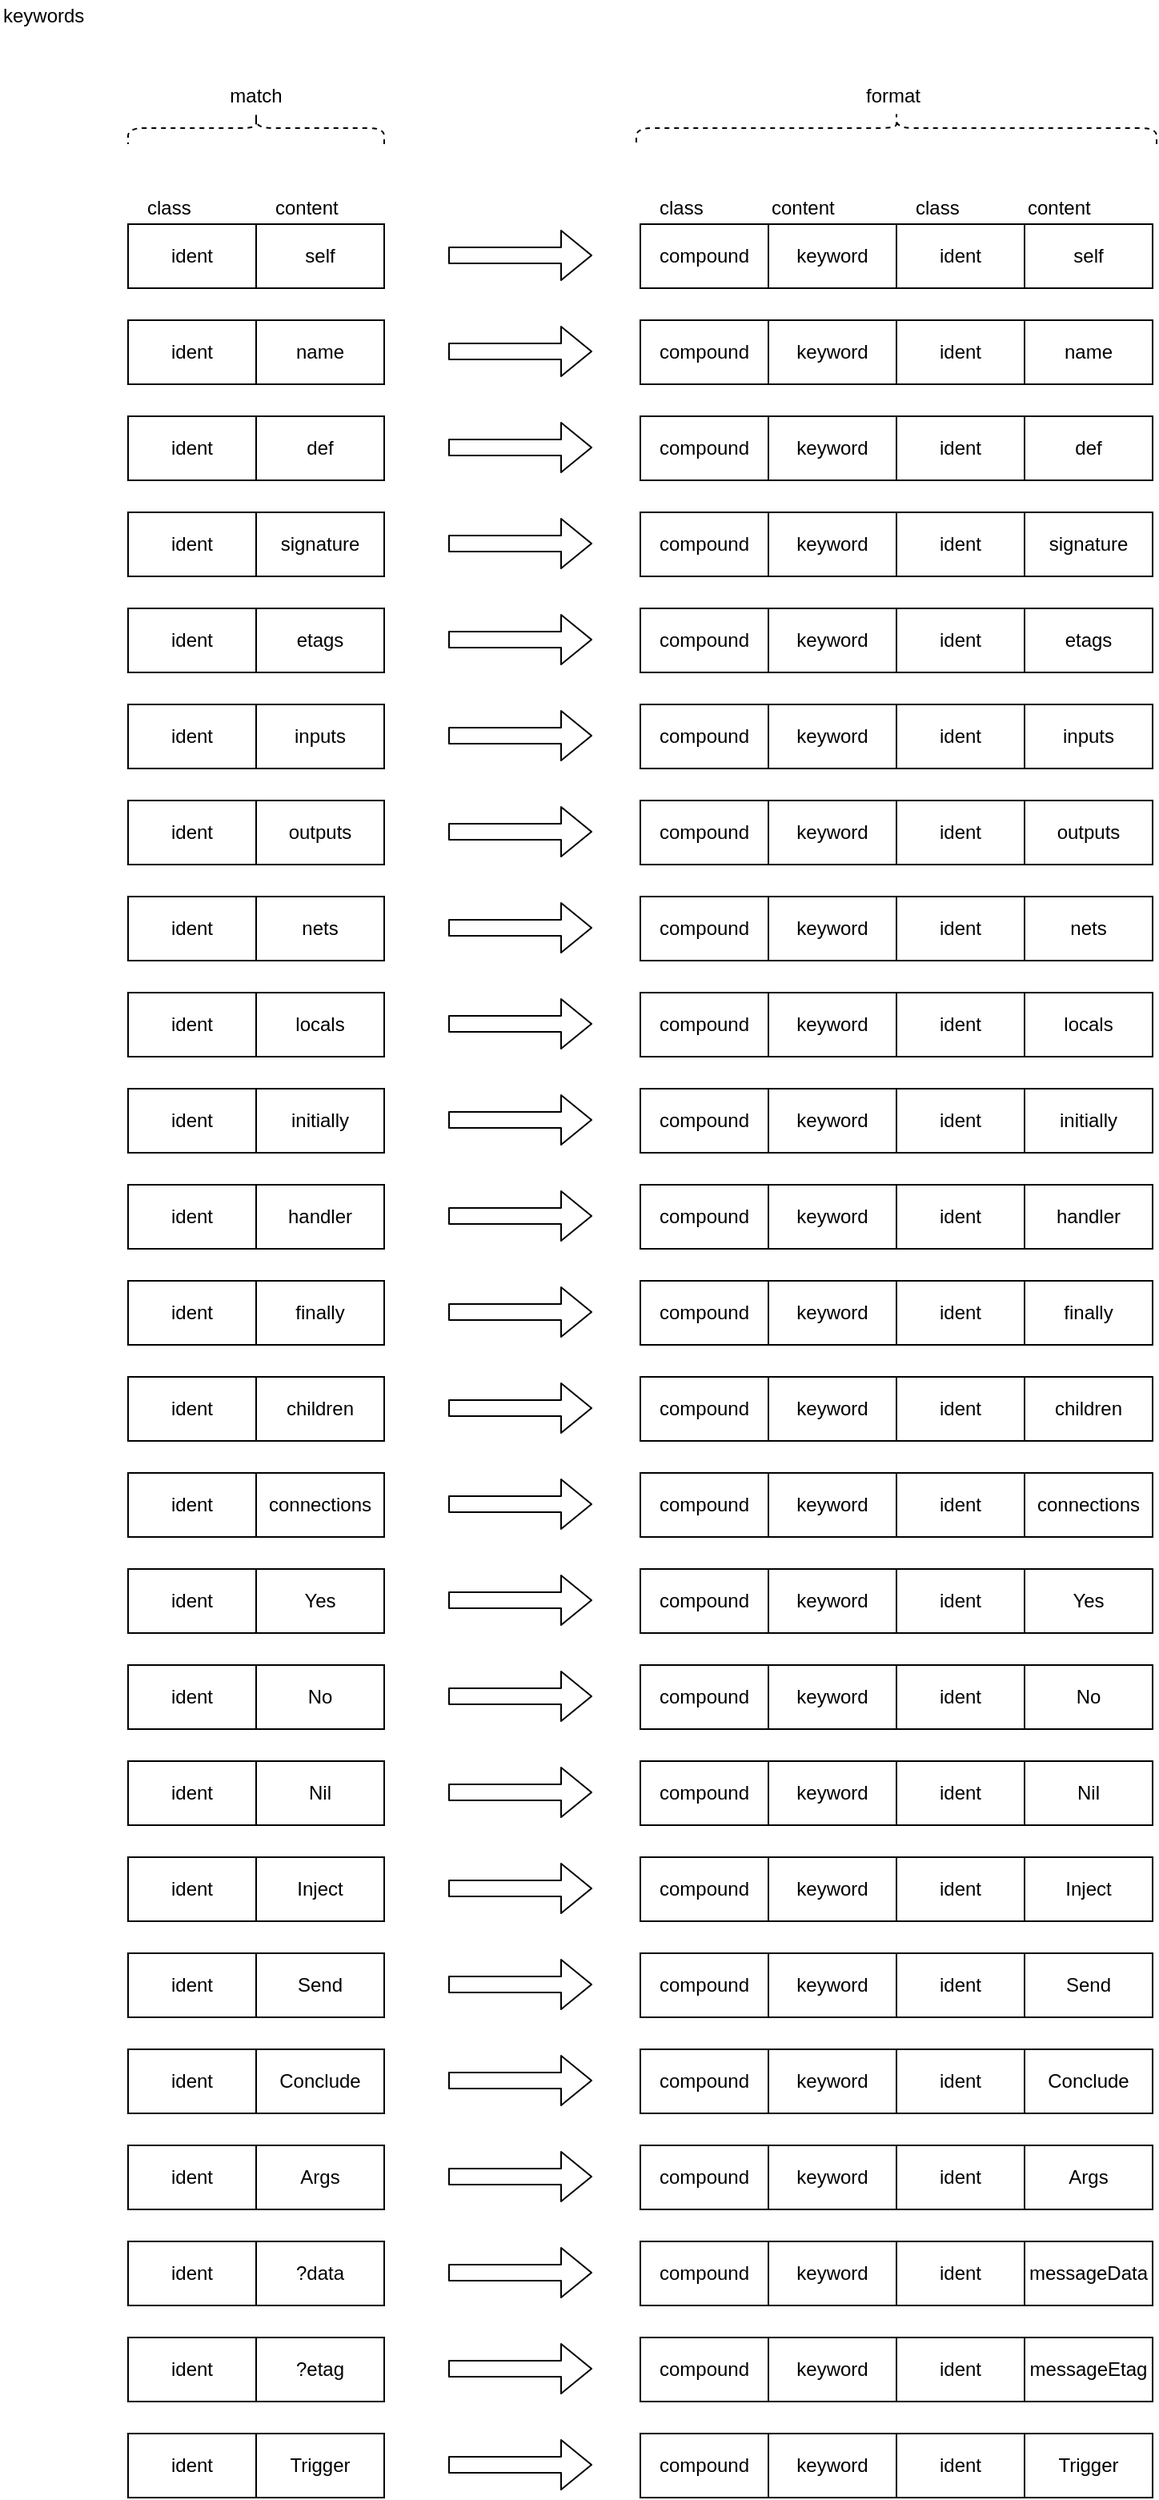 <mxfile version="14.6.13" type="device" pages="5"><diagram id="K0j3JDD9GLIQ0GwDBg-U" name="keywords"><mxGraphModel dx="1106" dy="806" grid="1" gridSize="10" guides="1" tooltips="1" connect="1" arrows="1" fold="1" page="1" pageScale="1" pageWidth="1100" pageHeight="850" math="0" shadow="0"><root><mxCell id="0"/><mxCell id="1" parent="0"/><mxCell id="MY2tgMVRLfWs6Y0SqVJe-17" value="" style="shape=flexArrow;endArrow=classic;html=1;" edge="1" parent="1"><mxGeometry width="50" height="50" relative="1" as="geometry"><mxPoint x="320" y="179.5" as="sourcePoint"/><mxPoint x="410" y="179.5" as="targetPoint"/></mxGeometry></mxCell><mxCell id="MY2tgMVRLfWs6Y0SqVJe-26" value="keywords" style="text;html=1;strokeColor=none;fillColor=none;align=left;verticalAlign=middle;whiteSpace=wrap;rounded=0;dashed=1;" vertex="1" parent="1"><mxGeometry x="40" y="20" width="120" height="20" as="geometry"/></mxCell><mxCell id="MY2tgMVRLfWs6Y0SqVJe-32" value="" style="shape=curlyBracket;whiteSpace=wrap;html=1;rounded=1;shadow=0;dashed=1;align=left;rotation=90;" vertex="1" parent="1"><mxGeometry x="190" y="20" width="20" height="160" as="geometry"/></mxCell><mxCell id="MY2tgMVRLfWs6Y0SqVJe-33" value="" style="shape=curlyBracket;whiteSpace=wrap;html=1;rounded=1;shadow=0;dashed=1;align=left;rotation=90;" vertex="1" parent="1"><mxGeometry x="590" y="-62.5" width="20" height="325" as="geometry"/></mxCell><mxCell id="MY2tgMVRLfWs6Y0SqVJe-34" value="match" style="text;html=1;strokeColor=none;fillColor=none;align=center;verticalAlign=middle;whiteSpace=wrap;rounded=0;dashed=1;" vertex="1" parent="1"><mxGeometry x="140" y="70" width="120" height="20" as="geometry"/></mxCell><mxCell id="MY2tgMVRLfWs6Y0SqVJe-35" value="format" style="text;html=1;strokeColor=none;fillColor=none;align=center;verticalAlign=middle;whiteSpace=wrap;rounded=0;dashed=1;" vertex="1" parent="1"><mxGeometry x="537.5" y="70" width="120" height="20" as="geometry"/></mxCell><mxCell id="4ecyD8SXk9KMtwovV3y3-1" value="ident" style="rounded=0;whiteSpace=wrap;html=1;" vertex="1" parent="1"><mxGeometry x="120" y="160" width="80" height="40" as="geometry"/></mxCell><mxCell id="4ecyD8SXk9KMtwovV3y3-3" value="self" style="rounded=0;whiteSpace=wrap;html=1;" vertex="1" parent="1"><mxGeometry x="200" y="160" width="80" height="40" as="geometry"/></mxCell><mxCell id="4ecyD8SXk9KMtwovV3y3-4" value="class" style="text;html=1;strokeColor=none;fillColor=none;align=left;verticalAlign=middle;whiteSpace=wrap;rounded=0;" vertex="1" parent="1"><mxGeometry x="130" y="140" width="40" height="20" as="geometry"/></mxCell><mxCell id="4ecyD8SXk9KMtwovV3y3-6" value="content" style="text;html=1;strokeColor=none;fillColor=none;align=left;verticalAlign=middle;whiteSpace=wrap;rounded=0;" vertex="1" parent="1"><mxGeometry x="210" y="140" width="40" height="20" as="geometry"/></mxCell><mxCell id="rPengykieLlpKFam1TTU-1" value="ident" style="rounded=0;whiteSpace=wrap;html=1;" vertex="1" parent="1"><mxGeometry x="600" y="160" width="80" height="40" as="geometry"/></mxCell><mxCell id="rPengykieLlpKFam1TTU-2" value="self" style="rounded=0;whiteSpace=wrap;html=1;" vertex="1" parent="1"><mxGeometry x="680" y="160" width="80" height="40" as="geometry"/></mxCell><mxCell id="rPengykieLlpKFam1TTU-4" value="class" style="text;html=1;strokeColor=none;fillColor=none;align=left;verticalAlign=middle;whiteSpace=wrap;rounded=0;" vertex="1" parent="1"><mxGeometry x="610" y="140" width="40" height="20" as="geometry"/></mxCell><mxCell id="rPengykieLlpKFam1TTU-6" value="content" style="text;html=1;strokeColor=none;fillColor=none;align=left;verticalAlign=middle;whiteSpace=wrap;rounded=0;" vertex="1" parent="1"><mxGeometry x="680" y="140" width="40" height="20" as="geometry"/></mxCell><mxCell id="JF0PKgrDZLFUTQY5eH22-1" value="" style="shape=flexArrow;endArrow=classic;html=1;" edge="1" parent="1"><mxGeometry width="50" height="50" relative="1" as="geometry"><mxPoint x="320" y="239.5" as="sourcePoint"/><mxPoint x="410" y="239.5" as="targetPoint"/></mxGeometry></mxCell><mxCell id="JF0PKgrDZLFUTQY5eH22-2" value="ident" style="rounded=0;whiteSpace=wrap;html=1;" vertex="1" parent="1"><mxGeometry x="120" y="220" width="80" height="40" as="geometry"/></mxCell><mxCell id="JF0PKgrDZLFUTQY5eH22-4" value="name" style="rounded=0;whiteSpace=wrap;html=1;" vertex="1" parent="1"><mxGeometry x="200" y="220" width="80" height="40" as="geometry"/></mxCell><mxCell id="JF0PKgrDZLFUTQY5eH22-6" value="name" style="rounded=0;whiteSpace=wrap;html=1;" vertex="1" parent="1"><mxGeometry x="680" y="220" width="80" height="40" as="geometry"/></mxCell><mxCell id="JF0PKgrDZLFUTQY5eH22-28" value="" style="shape=flexArrow;endArrow=classic;html=1;" edge="1" parent="1"><mxGeometry width="50" height="50" relative="1" as="geometry"><mxPoint x="320" y="299.5" as="sourcePoint"/><mxPoint x="410" y="299.5" as="targetPoint"/></mxGeometry></mxCell><mxCell id="JF0PKgrDZLFUTQY5eH22-29" value="ident" style="rounded=0;whiteSpace=wrap;html=1;" vertex="1" parent="1"><mxGeometry x="120" y="280" width="80" height="40" as="geometry"/></mxCell><mxCell id="JF0PKgrDZLFUTQY5eH22-31" value="def" style="rounded=0;whiteSpace=wrap;html=1;" vertex="1" parent="1"><mxGeometry x="200" y="280" width="80" height="40" as="geometry"/></mxCell><mxCell id="JF0PKgrDZLFUTQY5eH22-33" value="def" style="rounded=0;whiteSpace=wrap;html=1;" vertex="1" parent="1"><mxGeometry x="680" y="280" width="80" height="40" as="geometry"/></mxCell><mxCell id="JF0PKgrDZLFUTQY5eH22-35" value="" style="shape=flexArrow;endArrow=classic;html=1;" edge="1" parent="1"><mxGeometry width="50" height="50" relative="1" as="geometry"><mxPoint x="320" y="359.5" as="sourcePoint"/><mxPoint x="410" y="359.5" as="targetPoint"/></mxGeometry></mxCell><mxCell id="JF0PKgrDZLFUTQY5eH22-36" value="ident" style="rounded=0;whiteSpace=wrap;html=1;" vertex="1" parent="1"><mxGeometry x="120" y="340" width="80" height="40" as="geometry"/></mxCell><mxCell id="JF0PKgrDZLFUTQY5eH22-38" value="signature" style="rounded=0;whiteSpace=wrap;html=1;" vertex="1" parent="1"><mxGeometry x="200" y="340" width="80" height="40" as="geometry"/></mxCell><mxCell id="JF0PKgrDZLFUTQY5eH22-40" value="signature" style="rounded=0;whiteSpace=wrap;html=1;" vertex="1" parent="1"><mxGeometry x="680" y="340" width="80" height="40" as="geometry"/></mxCell><mxCell id="JF0PKgrDZLFUTQY5eH22-42" value="" style="shape=flexArrow;endArrow=classic;html=1;" edge="1" parent="1"><mxGeometry width="50" height="50" relative="1" as="geometry"><mxPoint x="320" y="419.5" as="sourcePoint"/><mxPoint x="410" y="419.5" as="targetPoint"/></mxGeometry></mxCell><mxCell id="JF0PKgrDZLFUTQY5eH22-43" value="ident" style="rounded=0;whiteSpace=wrap;html=1;" vertex="1" parent="1"><mxGeometry x="120" y="400" width="80" height="40" as="geometry"/></mxCell><mxCell id="JF0PKgrDZLFUTQY5eH22-45" value="etags" style="rounded=0;whiteSpace=wrap;html=1;" vertex="1" parent="1"><mxGeometry x="200" y="400" width="80" height="40" as="geometry"/></mxCell><mxCell id="JF0PKgrDZLFUTQY5eH22-47" value="etags" style="rounded=0;whiteSpace=wrap;html=1;" vertex="1" parent="1"><mxGeometry x="680" y="400" width="80" height="40" as="geometry"/></mxCell><mxCell id="JF0PKgrDZLFUTQY5eH22-49" value="" style="shape=flexArrow;endArrow=classic;html=1;" edge="1" parent="1"><mxGeometry width="50" height="50" relative="1" as="geometry"><mxPoint x="320" y="479.5" as="sourcePoint"/><mxPoint x="410" y="479.5" as="targetPoint"/></mxGeometry></mxCell><mxCell id="JF0PKgrDZLFUTQY5eH22-50" value="ident" style="rounded=0;whiteSpace=wrap;html=1;" vertex="1" parent="1"><mxGeometry x="120" y="460" width="80" height="40" as="geometry"/></mxCell><mxCell id="JF0PKgrDZLFUTQY5eH22-52" value="inputs" style="rounded=0;whiteSpace=wrap;html=1;" vertex="1" parent="1"><mxGeometry x="200" y="460" width="80" height="40" as="geometry"/></mxCell><mxCell id="JF0PKgrDZLFUTQY5eH22-54" value="inputs" style="rounded=0;whiteSpace=wrap;html=1;" vertex="1" parent="1"><mxGeometry x="680" y="460" width="80" height="40" as="geometry"/></mxCell><mxCell id="JF0PKgrDZLFUTQY5eH22-56" value="" style="shape=flexArrow;endArrow=classic;html=1;" edge="1" parent="1"><mxGeometry width="50" height="50" relative="1" as="geometry"><mxPoint x="320" y="539.5" as="sourcePoint"/><mxPoint x="410" y="539.5" as="targetPoint"/></mxGeometry></mxCell><mxCell id="JF0PKgrDZLFUTQY5eH22-57" value="ident" style="rounded=0;whiteSpace=wrap;html=1;" vertex="1" parent="1"><mxGeometry x="120" y="520" width="80" height="40" as="geometry"/></mxCell><mxCell id="JF0PKgrDZLFUTQY5eH22-59" value="outputs" style="rounded=0;whiteSpace=wrap;html=1;" vertex="1" parent="1"><mxGeometry x="200" y="520" width="80" height="40" as="geometry"/></mxCell><mxCell id="JF0PKgrDZLFUTQY5eH22-61" value="outputs" style="rounded=0;whiteSpace=wrap;html=1;" vertex="1" parent="1"><mxGeometry x="680" y="520" width="80" height="40" as="geometry"/></mxCell><mxCell id="JF0PKgrDZLFUTQY5eH22-63" value="" style="shape=flexArrow;endArrow=classic;html=1;" edge="1" parent="1"><mxGeometry width="50" height="50" relative="1" as="geometry"><mxPoint x="320" y="599.5" as="sourcePoint"/><mxPoint x="410" y="599.5" as="targetPoint"/></mxGeometry></mxCell><mxCell id="JF0PKgrDZLFUTQY5eH22-64" value="ident" style="rounded=0;whiteSpace=wrap;html=1;" vertex="1" parent="1"><mxGeometry x="120" y="580" width="80" height="40" as="geometry"/></mxCell><mxCell id="JF0PKgrDZLFUTQY5eH22-66" value="nets" style="rounded=0;whiteSpace=wrap;html=1;" vertex="1" parent="1"><mxGeometry x="200" y="580" width="80" height="40" as="geometry"/></mxCell><mxCell id="JF0PKgrDZLFUTQY5eH22-68" value="nets" style="rounded=0;whiteSpace=wrap;html=1;" vertex="1" parent="1"><mxGeometry x="680" y="580" width="80" height="40" as="geometry"/></mxCell><mxCell id="JF0PKgrDZLFUTQY5eH22-70" value="" style="shape=flexArrow;endArrow=classic;html=1;" edge="1" parent="1"><mxGeometry width="50" height="50" relative="1" as="geometry"><mxPoint x="320" y="659.5" as="sourcePoint"/><mxPoint x="410" y="659.5" as="targetPoint"/></mxGeometry></mxCell><mxCell id="JF0PKgrDZLFUTQY5eH22-71" value="ident" style="rounded=0;whiteSpace=wrap;html=1;" vertex="1" parent="1"><mxGeometry x="120" y="640" width="80" height="40" as="geometry"/></mxCell><mxCell id="JF0PKgrDZLFUTQY5eH22-73" value="locals" style="rounded=0;whiteSpace=wrap;html=1;" vertex="1" parent="1"><mxGeometry x="200" y="640" width="80" height="40" as="geometry"/></mxCell><mxCell id="JF0PKgrDZLFUTQY5eH22-75" value="locals" style="rounded=0;whiteSpace=wrap;html=1;" vertex="1" parent="1"><mxGeometry x="680" y="640" width="80" height="40" as="geometry"/></mxCell><mxCell id="JF0PKgrDZLFUTQY5eH22-77" value="" style="shape=flexArrow;endArrow=classic;html=1;" edge="1" parent="1"><mxGeometry width="50" height="50" relative="1" as="geometry"><mxPoint x="320" y="719.5" as="sourcePoint"/><mxPoint x="410" y="719.5" as="targetPoint"/></mxGeometry></mxCell><mxCell id="JF0PKgrDZLFUTQY5eH22-78" value="ident" style="rounded=0;whiteSpace=wrap;html=1;" vertex="1" parent="1"><mxGeometry x="120" y="700" width="80" height="40" as="geometry"/></mxCell><mxCell id="JF0PKgrDZLFUTQY5eH22-80" value="initially" style="rounded=0;whiteSpace=wrap;html=1;" vertex="1" parent="1"><mxGeometry x="200" y="700" width="80" height="40" as="geometry"/></mxCell><mxCell id="JF0PKgrDZLFUTQY5eH22-82" value="initially" style="rounded=0;whiteSpace=wrap;html=1;" vertex="1" parent="1"><mxGeometry x="680" y="700" width="80" height="40" as="geometry"/></mxCell><mxCell id="JF0PKgrDZLFUTQY5eH22-84" value="" style="shape=flexArrow;endArrow=classic;html=1;" edge="1" parent="1"><mxGeometry width="50" height="50" relative="1" as="geometry"><mxPoint x="320" y="779.5" as="sourcePoint"/><mxPoint x="410" y="779.5" as="targetPoint"/></mxGeometry></mxCell><mxCell id="JF0PKgrDZLFUTQY5eH22-85" value="ident" style="rounded=0;whiteSpace=wrap;html=1;" vertex="1" parent="1"><mxGeometry x="120" y="760" width="80" height="40" as="geometry"/></mxCell><mxCell id="JF0PKgrDZLFUTQY5eH22-87" value="handler" style="rounded=0;whiteSpace=wrap;html=1;" vertex="1" parent="1"><mxGeometry x="200" y="760" width="80" height="40" as="geometry"/></mxCell><mxCell id="JF0PKgrDZLFUTQY5eH22-89" value="handler" style="rounded=0;whiteSpace=wrap;html=1;" vertex="1" parent="1"><mxGeometry x="680" y="760" width="80" height="40" as="geometry"/></mxCell><mxCell id="JF0PKgrDZLFUTQY5eH22-91" value="" style="shape=flexArrow;endArrow=classic;html=1;" edge="1" parent="1"><mxGeometry width="50" height="50" relative="1" as="geometry"><mxPoint x="320" y="839.5" as="sourcePoint"/><mxPoint x="410" y="839.5" as="targetPoint"/></mxGeometry></mxCell><mxCell id="JF0PKgrDZLFUTQY5eH22-92" value="ident" style="rounded=0;whiteSpace=wrap;html=1;" vertex="1" parent="1"><mxGeometry x="120" y="820" width="80" height="40" as="geometry"/></mxCell><mxCell id="JF0PKgrDZLFUTQY5eH22-94" value="finally" style="rounded=0;whiteSpace=wrap;html=1;" vertex="1" parent="1"><mxGeometry x="200" y="820" width="80" height="40" as="geometry"/></mxCell><mxCell id="JF0PKgrDZLFUTQY5eH22-96" value="finally" style="rounded=0;whiteSpace=wrap;html=1;" vertex="1" parent="1"><mxGeometry x="680" y="820" width="80" height="40" as="geometry"/></mxCell><mxCell id="JF0PKgrDZLFUTQY5eH22-98" value="" style="shape=flexArrow;endArrow=classic;html=1;" edge="1" parent="1"><mxGeometry width="50" height="50" relative="1" as="geometry"><mxPoint x="320" y="899.5" as="sourcePoint"/><mxPoint x="410" y="899.5" as="targetPoint"/></mxGeometry></mxCell><mxCell id="JF0PKgrDZLFUTQY5eH22-99" value="ident" style="rounded=0;whiteSpace=wrap;html=1;" vertex="1" parent="1"><mxGeometry x="120" y="880" width="80" height="40" as="geometry"/></mxCell><mxCell id="JF0PKgrDZLFUTQY5eH22-101" value="children" style="rounded=0;whiteSpace=wrap;html=1;" vertex="1" parent="1"><mxGeometry x="200" y="880" width="80" height="40" as="geometry"/></mxCell><mxCell id="JF0PKgrDZLFUTQY5eH22-103" value="children" style="rounded=0;whiteSpace=wrap;html=1;" vertex="1" parent="1"><mxGeometry x="680" y="880" width="80" height="40" as="geometry"/></mxCell><mxCell id="JF0PKgrDZLFUTQY5eH22-105" value="" style="shape=flexArrow;endArrow=classic;html=1;" edge="1" parent="1"><mxGeometry width="50" height="50" relative="1" as="geometry"><mxPoint x="320" y="959.5" as="sourcePoint"/><mxPoint x="410" y="959.5" as="targetPoint"/></mxGeometry></mxCell><mxCell id="JF0PKgrDZLFUTQY5eH22-106" value="ident" style="rounded=0;whiteSpace=wrap;html=1;" vertex="1" parent="1"><mxGeometry x="120" y="940" width="80" height="40" as="geometry"/></mxCell><mxCell id="JF0PKgrDZLFUTQY5eH22-108" value="connections" style="rounded=0;whiteSpace=wrap;html=1;" vertex="1" parent="1"><mxGeometry x="200" y="940" width="80" height="40" as="geometry"/></mxCell><mxCell id="JF0PKgrDZLFUTQY5eH22-110" value="connections" style="rounded=0;whiteSpace=wrap;html=1;" vertex="1" parent="1"><mxGeometry x="680" y="940" width="80" height="40" as="geometry"/></mxCell><mxCell id="JF0PKgrDZLFUTQY5eH22-112" value="" style="shape=flexArrow;endArrow=classic;html=1;" edge="1" parent="1"><mxGeometry width="50" height="50" relative="1" as="geometry"><mxPoint x="320" y="1019.5" as="sourcePoint"/><mxPoint x="410" y="1019.5" as="targetPoint"/></mxGeometry></mxCell><mxCell id="JF0PKgrDZLFUTQY5eH22-113" value="ident" style="rounded=0;whiteSpace=wrap;html=1;" vertex="1" parent="1"><mxGeometry x="120" y="1000" width="80" height="40" as="geometry"/></mxCell><mxCell id="JF0PKgrDZLFUTQY5eH22-115" value="Yes" style="rounded=0;whiteSpace=wrap;html=1;" vertex="1" parent="1"><mxGeometry x="200" y="1000" width="80" height="40" as="geometry"/></mxCell><mxCell id="JF0PKgrDZLFUTQY5eH22-117" value="Yes" style="rounded=0;whiteSpace=wrap;html=1;" vertex="1" parent="1"><mxGeometry x="680" y="1000" width="80" height="40" as="geometry"/></mxCell><mxCell id="JF0PKgrDZLFUTQY5eH22-119" value="" style="shape=flexArrow;endArrow=classic;html=1;" edge="1" parent="1"><mxGeometry width="50" height="50" relative="1" as="geometry"><mxPoint x="320" y="1079.5" as="sourcePoint"/><mxPoint x="410" y="1079.5" as="targetPoint"/></mxGeometry></mxCell><mxCell id="JF0PKgrDZLFUTQY5eH22-120" value="ident" style="rounded=0;whiteSpace=wrap;html=1;" vertex="1" parent="1"><mxGeometry x="120" y="1060" width="80" height="40" as="geometry"/></mxCell><mxCell id="JF0PKgrDZLFUTQY5eH22-122" value="No" style="rounded=0;whiteSpace=wrap;html=1;" vertex="1" parent="1"><mxGeometry x="200" y="1060" width="80" height="40" as="geometry"/></mxCell><mxCell id="JF0PKgrDZLFUTQY5eH22-124" value="No" style="rounded=0;whiteSpace=wrap;html=1;" vertex="1" parent="1"><mxGeometry x="680" y="1060" width="80" height="40" as="geometry"/></mxCell><mxCell id="JF0PKgrDZLFUTQY5eH22-126" value="" style="shape=flexArrow;endArrow=classic;html=1;" edge="1" parent="1"><mxGeometry width="50" height="50" relative="1" as="geometry"><mxPoint x="320" y="1139.5" as="sourcePoint"/><mxPoint x="410" y="1139.5" as="targetPoint"/></mxGeometry></mxCell><mxCell id="JF0PKgrDZLFUTQY5eH22-127" value="ident" style="rounded=0;whiteSpace=wrap;html=1;" vertex="1" parent="1"><mxGeometry x="120" y="1120" width="80" height="40" as="geometry"/></mxCell><mxCell id="JF0PKgrDZLFUTQY5eH22-129" value="Nil" style="rounded=0;whiteSpace=wrap;html=1;" vertex="1" parent="1"><mxGeometry x="200" y="1120" width="80" height="40" as="geometry"/></mxCell><mxCell id="JF0PKgrDZLFUTQY5eH22-131" value="Nil" style="rounded=0;whiteSpace=wrap;html=1;" vertex="1" parent="1"><mxGeometry x="680" y="1120" width="80" height="40" as="geometry"/></mxCell><mxCell id="JF0PKgrDZLFUTQY5eH22-133" value="" style="shape=flexArrow;endArrow=classic;html=1;" edge="1" parent="1"><mxGeometry width="50" height="50" relative="1" as="geometry"><mxPoint x="320" y="1199.5" as="sourcePoint"/><mxPoint x="410" y="1199.5" as="targetPoint"/></mxGeometry></mxCell><mxCell id="JF0PKgrDZLFUTQY5eH22-134" value="ident" style="rounded=0;whiteSpace=wrap;html=1;" vertex="1" parent="1"><mxGeometry x="120" y="1180" width="80" height="40" as="geometry"/></mxCell><mxCell id="JF0PKgrDZLFUTQY5eH22-136" value="Inject" style="rounded=0;whiteSpace=wrap;html=1;" vertex="1" parent="1"><mxGeometry x="200" y="1180" width="80" height="40" as="geometry"/></mxCell><mxCell id="JF0PKgrDZLFUTQY5eH22-138" value="Inject" style="rounded=0;whiteSpace=wrap;html=1;" vertex="1" parent="1"><mxGeometry x="680" y="1180" width="80" height="40" as="geometry"/></mxCell><mxCell id="JF0PKgrDZLFUTQY5eH22-140" value="" style="shape=flexArrow;endArrow=classic;html=1;" edge="1" parent="1"><mxGeometry width="50" height="50" relative="1" as="geometry"><mxPoint x="320" y="1259.5" as="sourcePoint"/><mxPoint x="410" y="1259.5" as="targetPoint"/></mxGeometry></mxCell><mxCell id="JF0PKgrDZLFUTQY5eH22-141" value="ident" style="rounded=0;whiteSpace=wrap;html=1;" vertex="1" parent="1"><mxGeometry x="120" y="1240" width="80" height="40" as="geometry"/></mxCell><mxCell id="JF0PKgrDZLFUTQY5eH22-143" value="Send" style="rounded=0;whiteSpace=wrap;html=1;" vertex="1" parent="1"><mxGeometry x="200" y="1240" width="80" height="40" as="geometry"/></mxCell><mxCell id="JF0PKgrDZLFUTQY5eH22-145" value="Send" style="rounded=0;whiteSpace=wrap;html=1;" vertex="1" parent="1"><mxGeometry x="680" y="1240" width="80" height="40" as="geometry"/></mxCell><mxCell id="JF0PKgrDZLFUTQY5eH22-147" value="" style="shape=flexArrow;endArrow=classic;html=1;" edge="1" parent="1"><mxGeometry width="50" height="50" relative="1" as="geometry"><mxPoint x="320" y="1319.5" as="sourcePoint"/><mxPoint x="410" y="1319.5" as="targetPoint"/></mxGeometry></mxCell><mxCell id="JF0PKgrDZLFUTQY5eH22-148" value="ident" style="rounded=0;whiteSpace=wrap;html=1;" vertex="1" parent="1"><mxGeometry x="120" y="1300" width="80" height="40" as="geometry"/></mxCell><mxCell id="JF0PKgrDZLFUTQY5eH22-150" value="Conclude" style="rounded=0;whiteSpace=wrap;html=1;" vertex="1" parent="1"><mxGeometry x="200" y="1300" width="80" height="40" as="geometry"/></mxCell><mxCell id="JF0PKgrDZLFUTQY5eH22-152" value="Conclude" style="rounded=0;whiteSpace=wrap;html=1;" vertex="1" parent="1"><mxGeometry x="680" y="1300" width="80" height="40" as="geometry"/></mxCell><mxCell id="JF0PKgrDZLFUTQY5eH22-154" value="" style="shape=flexArrow;endArrow=classic;html=1;" edge="1" parent="1"><mxGeometry width="50" height="50" relative="1" as="geometry"><mxPoint x="320" y="1379.5" as="sourcePoint"/><mxPoint x="410" y="1379.5" as="targetPoint"/></mxGeometry></mxCell><mxCell id="JF0PKgrDZLFUTQY5eH22-155" value="ident" style="rounded=0;whiteSpace=wrap;html=1;" vertex="1" parent="1"><mxGeometry x="120" y="1360" width="80" height="40" as="geometry"/></mxCell><mxCell id="JF0PKgrDZLFUTQY5eH22-157" value="Args" style="rounded=0;whiteSpace=wrap;html=1;" vertex="1" parent="1"><mxGeometry x="200" y="1360" width="80" height="40" as="geometry"/></mxCell><mxCell id="JF0PKgrDZLFUTQY5eH22-159" value="Args" style="rounded=0;whiteSpace=wrap;html=1;" vertex="1" parent="1"><mxGeometry x="680" y="1360" width="80" height="40" as="geometry"/></mxCell><mxCell id="JF0PKgrDZLFUTQY5eH22-161" value="" style="shape=flexArrow;endArrow=classic;html=1;" edge="1" parent="1"><mxGeometry width="50" height="50" relative="1" as="geometry"><mxPoint x="320" y="1439.5" as="sourcePoint"/><mxPoint x="410" y="1439.5" as="targetPoint"/></mxGeometry></mxCell><mxCell id="JF0PKgrDZLFUTQY5eH22-162" value="ident" style="rounded=0;whiteSpace=wrap;html=1;" vertex="1" parent="1"><mxGeometry x="120" y="1420" width="80" height="40" as="geometry"/></mxCell><mxCell id="JF0PKgrDZLFUTQY5eH22-164" value="?data" style="rounded=0;whiteSpace=wrap;html=1;" vertex="1" parent="1"><mxGeometry x="200" y="1420" width="80" height="40" as="geometry"/></mxCell><mxCell id="JF0PKgrDZLFUTQY5eH22-166" value="messageData" style="rounded=0;whiteSpace=wrap;html=1;" vertex="1" parent="1"><mxGeometry x="680" y="1420" width="80" height="40" as="geometry"/></mxCell><mxCell id="JF0PKgrDZLFUTQY5eH22-168" value="" style="shape=flexArrow;endArrow=classic;html=1;" edge="1" parent="1"><mxGeometry width="50" height="50" relative="1" as="geometry"><mxPoint x="320" y="1499.5" as="sourcePoint"/><mxPoint x="410" y="1499.5" as="targetPoint"/></mxGeometry></mxCell><mxCell id="JF0PKgrDZLFUTQY5eH22-169" value="ident" style="rounded=0;whiteSpace=wrap;html=1;" vertex="1" parent="1"><mxGeometry x="120" y="1480" width="80" height="40" as="geometry"/></mxCell><mxCell id="JF0PKgrDZLFUTQY5eH22-171" value="?etag" style="rounded=0;whiteSpace=wrap;html=1;" vertex="1" parent="1"><mxGeometry x="200" y="1480" width="80" height="40" as="geometry"/></mxCell><mxCell id="JF0PKgrDZLFUTQY5eH22-173" value="messageEtag" style="rounded=0;whiteSpace=wrap;html=1;" vertex="1" parent="1"><mxGeometry x="680" y="1480" width="80" height="40" as="geometry"/></mxCell><mxCell id="JF0PKgrDZLFUTQY5eH22-238" value="" style="shape=flexArrow;endArrow=classic;html=1;" edge="1" parent="1"><mxGeometry width="50" height="50" relative="1" as="geometry"><mxPoint x="320" y="1559.5" as="sourcePoint"/><mxPoint x="410" y="1559.5" as="targetPoint"/></mxGeometry></mxCell><mxCell id="JF0PKgrDZLFUTQY5eH22-239" value="ident" style="rounded=0;whiteSpace=wrap;html=1;" vertex="1" parent="1"><mxGeometry x="120" y="1540" width="80" height="40" as="geometry"/></mxCell><mxCell id="JF0PKgrDZLFUTQY5eH22-241" value="Trigger" style="rounded=0;whiteSpace=wrap;html=1;" vertex="1" parent="1"><mxGeometry x="200" y="1540" width="80" height="40" as="geometry"/></mxCell><mxCell id="JF0PKgrDZLFUTQY5eH22-243" value="Trigger" style="rounded=0;whiteSpace=wrap;html=1;" vertex="1" parent="1"><mxGeometry x="680" y="1540" width="80" height="40" as="geometry"/></mxCell><mxCell id="JF0PKgrDZLFUTQY5eH22-245" value="compound" style="rounded=0;whiteSpace=wrap;html=1;" vertex="1" parent="1"><mxGeometry x="440" y="160" width="80" height="40" as="geometry"/></mxCell><mxCell id="JF0PKgrDZLFUTQY5eH22-246" value="keyword" style="rounded=0;whiteSpace=wrap;html=1;" vertex="1" parent="1"><mxGeometry x="520" y="160" width="80" height="40" as="geometry"/></mxCell><mxCell id="JF0PKgrDZLFUTQY5eH22-247" value="compound" style="rounded=0;whiteSpace=wrap;html=1;" vertex="1" parent="1"><mxGeometry x="440" y="220" width="80" height="40" as="geometry"/></mxCell><mxCell id="JF0PKgrDZLFUTQY5eH22-248" value="keyword" style="rounded=0;whiteSpace=wrap;html=1;" vertex="1" parent="1"><mxGeometry x="520" y="220" width="80" height="40" as="geometry"/></mxCell><mxCell id="JF0PKgrDZLFUTQY5eH22-249" value="compound" style="rounded=0;whiteSpace=wrap;html=1;" vertex="1" parent="1"><mxGeometry x="440" y="280" width="80" height="40" as="geometry"/></mxCell><mxCell id="JF0PKgrDZLFUTQY5eH22-250" value="keyword" style="rounded=0;whiteSpace=wrap;html=1;" vertex="1" parent="1"><mxGeometry x="520" y="280" width="80" height="40" as="geometry"/></mxCell><mxCell id="JF0PKgrDZLFUTQY5eH22-251" value="compound" style="rounded=0;whiteSpace=wrap;html=1;" vertex="1" parent="1"><mxGeometry x="440" y="340" width="80" height="40" as="geometry"/></mxCell><mxCell id="JF0PKgrDZLFUTQY5eH22-252" value="keyword" style="rounded=0;whiteSpace=wrap;html=1;" vertex="1" parent="1"><mxGeometry x="520" y="340" width="80" height="40" as="geometry"/></mxCell><mxCell id="JF0PKgrDZLFUTQY5eH22-253" value="compound" style="rounded=0;whiteSpace=wrap;html=1;" vertex="1" parent="1"><mxGeometry x="440" y="400" width="80" height="40" as="geometry"/></mxCell><mxCell id="JF0PKgrDZLFUTQY5eH22-254" value="keyword" style="rounded=0;whiteSpace=wrap;html=1;" vertex="1" parent="1"><mxGeometry x="520" y="400" width="80" height="40" as="geometry"/></mxCell><mxCell id="JF0PKgrDZLFUTQY5eH22-255" value="compound" style="rounded=0;whiteSpace=wrap;html=1;" vertex="1" parent="1"><mxGeometry x="440" y="460" width="80" height="40" as="geometry"/></mxCell><mxCell id="JF0PKgrDZLFUTQY5eH22-256" value="keyword" style="rounded=0;whiteSpace=wrap;html=1;" vertex="1" parent="1"><mxGeometry x="520" y="460" width="80" height="40" as="geometry"/></mxCell><mxCell id="JF0PKgrDZLFUTQY5eH22-257" value="compound" style="rounded=0;whiteSpace=wrap;html=1;" vertex="1" parent="1"><mxGeometry x="440" y="520" width="80" height="40" as="geometry"/></mxCell><mxCell id="JF0PKgrDZLFUTQY5eH22-258" value="keyword" style="rounded=0;whiteSpace=wrap;html=1;" vertex="1" parent="1"><mxGeometry x="520" y="520" width="80" height="40" as="geometry"/></mxCell><mxCell id="JF0PKgrDZLFUTQY5eH22-259" value="compound" style="rounded=0;whiteSpace=wrap;html=1;" vertex="1" parent="1"><mxGeometry x="440" y="580" width="80" height="40" as="geometry"/></mxCell><mxCell id="JF0PKgrDZLFUTQY5eH22-260" value="keyword" style="rounded=0;whiteSpace=wrap;html=1;" vertex="1" parent="1"><mxGeometry x="520" y="580" width="80" height="40" as="geometry"/></mxCell><mxCell id="JF0PKgrDZLFUTQY5eH22-261" value="compound" style="rounded=0;whiteSpace=wrap;html=1;" vertex="1" parent="1"><mxGeometry x="440" y="640" width="80" height="40" as="geometry"/></mxCell><mxCell id="JF0PKgrDZLFUTQY5eH22-262" value="keyword" style="rounded=0;whiteSpace=wrap;html=1;" vertex="1" parent="1"><mxGeometry x="520" y="640" width="80" height="40" as="geometry"/></mxCell><mxCell id="JF0PKgrDZLFUTQY5eH22-263" value="compound" style="rounded=0;whiteSpace=wrap;html=1;" vertex="1" parent="1"><mxGeometry x="440" y="700" width="80" height="40" as="geometry"/></mxCell><mxCell id="JF0PKgrDZLFUTQY5eH22-264" value="keyword" style="rounded=0;whiteSpace=wrap;html=1;" vertex="1" parent="1"><mxGeometry x="520" y="700" width="80" height="40" as="geometry"/></mxCell><mxCell id="JF0PKgrDZLFUTQY5eH22-265" value="compound" style="rounded=0;whiteSpace=wrap;html=1;" vertex="1" parent="1"><mxGeometry x="440" y="760" width="80" height="40" as="geometry"/></mxCell><mxCell id="JF0PKgrDZLFUTQY5eH22-266" value="keyword" style="rounded=0;whiteSpace=wrap;html=1;" vertex="1" parent="1"><mxGeometry x="520" y="760" width="80" height="40" as="geometry"/></mxCell><mxCell id="JF0PKgrDZLFUTQY5eH22-267" value="compound" style="rounded=0;whiteSpace=wrap;html=1;" vertex="1" parent="1"><mxGeometry x="440" y="820" width="80" height="40" as="geometry"/></mxCell><mxCell id="JF0PKgrDZLFUTQY5eH22-268" value="keyword" style="rounded=0;whiteSpace=wrap;html=1;" vertex="1" parent="1"><mxGeometry x="520" y="820" width="80" height="40" as="geometry"/></mxCell><mxCell id="JF0PKgrDZLFUTQY5eH22-269" value="compound" style="rounded=0;whiteSpace=wrap;html=1;" vertex="1" parent="1"><mxGeometry x="440" y="880" width="80" height="40" as="geometry"/></mxCell><mxCell id="JF0PKgrDZLFUTQY5eH22-270" value="keyword" style="rounded=0;whiteSpace=wrap;html=1;" vertex="1" parent="1"><mxGeometry x="520" y="880" width="80" height="40" as="geometry"/></mxCell><mxCell id="JF0PKgrDZLFUTQY5eH22-271" value="compound" style="rounded=0;whiteSpace=wrap;html=1;" vertex="1" parent="1"><mxGeometry x="440" y="940" width="80" height="40" as="geometry"/></mxCell><mxCell id="JF0PKgrDZLFUTQY5eH22-272" value="keyword" style="rounded=0;whiteSpace=wrap;html=1;" vertex="1" parent="1"><mxGeometry x="520" y="940" width="80" height="40" as="geometry"/></mxCell><mxCell id="JF0PKgrDZLFUTQY5eH22-273" value="compound" style="rounded=0;whiteSpace=wrap;html=1;" vertex="1" parent="1"><mxGeometry x="440" y="1000" width="80" height="40" as="geometry"/></mxCell><mxCell id="JF0PKgrDZLFUTQY5eH22-274" value="keyword" style="rounded=0;whiteSpace=wrap;html=1;" vertex="1" parent="1"><mxGeometry x="520" y="1000" width="80" height="40" as="geometry"/></mxCell><mxCell id="JF0PKgrDZLFUTQY5eH22-275" value="compound" style="rounded=0;whiteSpace=wrap;html=1;" vertex="1" parent="1"><mxGeometry x="440" y="1060" width="80" height="40" as="geometry"/></mxCell><mxCell id="JF0PKgrDZLFUTQY5eH22-276" value="keyword" style="rounded=0;whiteSpace=wrap;html=1;" vertex="1" parent="1"><mxGeometry x="520" y="1060" width="80" height="40" as="geometry"/></mxCell><mxCell id="JF0PKgrDZLFUTQY5eH22-277" value="compound" style="rounded=0;whiteSpace=wrap;html=1;" vertex="1" parent="1"><mxGeometry x="440" y="1120" width="80" height="40" as="geometry"/></mxCell><mxCell id="JF0PKgrDZLFUTQY5eH22-278" value="keyword" style="rounded=0;whiteSpace=wrap;html=1;" vertex="1" parent="1"><mxGeometry x="520" y="1120" width="80" height="40" as="geometry"/></mxCell><mxCell id="JF0PKgrDZLFUTQY5eH22-279" value="compound" style="rounded=0;whiteSpace=wrap;html=1;" vertex="1" parent="1"><mxGeometry x="440" y="1180" width="80" height="40" as="geometry"/></mxCell><mxCell id="JF0PKgrDZLFUTQY5eH22-280" value="keyword" style="rounded=0;whiteSpace=wrap;html=1;" vertex="1" parent="1"><mxGeometry x="520" y="1180" width="80" height="40" as="geometry"/></mxCell><mxCell id="JF0PKgrDZLFUTQY5eH22-281" value="compound" style="rounded=0;whiteSpace=wrap;html=1;" vertex="1" parent="1"><mxGeometry x="440" y="1240" width="80" height="40" as="geometry"/></mxCell><mxCell id="JF0PKgrDZLFUTQY5eH22-282" value="keyword" style="rounded=0;whiteSpace=wrap;html=1;" vertex="1" parent="1"><mxGeometry x="520" y="1240" width="80" height="40" as="geometry"/></mxCell><mxCell id="JF0PKgrDZLFUTQY5eH22-283" value="compound" style="rounded=0;whiteSpace=wrap;html=1;" vertex="1" parent="1"><mxGeometry x="440" y="1300" width="80" height="40" as="geometry"/></mxCell><mxCell id="JF0PKgrDZLFUTQY5eH22-284" value="keyword" style="rounded=0;whiteSpace=wrap;html=1;" vertex="1" parent="1"><mxGeometry x="520" y="1300" width="80" height="40" as="geometry"/></mxCell><mxCell id="JF0PKgrDZLFUTQY5eH22-285" value="compound" style="rounded=0;whiteSpace=wrap;html=1;" vertex="1" parent="1"><mxGeometry x="440" y="1360" width="80" height="40" as="geometry"/></mxCell><mxCell id="JF0PKgrDZLFUTQY5eH22-286" value="keyword" style="rounded=0;whiteSpace=wrap;html=1;" vertex="1" parent="1"><mxGeometry x="520" y="1360" width="80" height="40" as="geometry"/></mxCell><mxCell id="JF0PKgrDZLFUTQY5eH22-287" value="compound" style="rounded=0;whiteSpace=wrap;html=1;" vertex="1" parent="1"><mxGeometry x="440" y="1420" width="80" height="40" as="geometry"/></mxCell><mxCell id="JF0PKgrDZLFUTQY5eH22-288" value="keyword" style="rounded=0;whiteSpace=wrap;html=1;" vertex="1" parent="1"><mxGeometry x="520" y="1420" width="80" height="40" as="geometry"/></mxCell><mxCell id="JF0PKgrDZLFUTQY5eH22-289" value="compound" style="rounded=0;whiteSpace=wrap;html=1;" vertex="1" parent="1"><mxGeometry x="440" y="1480" width="80" height="40" as="geometry"/></mxCell><mxCell id="JF0PKgrDZLFUTQY5eH22-290" value="keyword" style="rounded=0;whiteSpace=wrap;html=1;" vertex="1" parent="1"><mxGeometry x="520" y="1480" width="80" height="40" as="geometry"/></mxCell><mxCell id="JF0PKgrDZLFUTQY5eH22-291" value="compound" style="rounded=0;whiteSpace=wrap;html=1;" vertex="1" parent="1"><mxGeometry x="440" y="1540" width="80" height="40" as="geometry"/></mxCell><mxCell id="JF0PKgrDZLFUTQY5eH22-292" value="keyword" style="rounded=0;whiteSpace=wrap;html=1;" vertex="1" parent="1"><mxGeometry x="520" y="1540" width="80" height="40" as="geometry"/></mxCell><mxCell id="JF0PKgrDZLFUTQY5eH22-293" value="ident" style="rounded=0;whiteSpace=wrap;html=1;" vertex="1" parent="1"><mxGeometry x="600" y="220" width="80" height="40" as="geometry"/></mxCell><mxCell id="JF0PKgrDZLFUTQY5eH22-294" value="ident" style="rounded=0;whiteSpace=wrap;html=1;" vertex="1" parent="1"><mxGeometry x="600" y="280" width="80" height="40" as="geometry"/></mxCell><mxCell id="JF0PKgrDZLFUTQY5eH22-295" value="ident" style="rounded=0;whiteSpace=wrap;html=1;" vertex="1" parent="1"><mxGeometry x="600" y="340" width="80" height="40" as="geometry"/></mxCell><mxCell id="JF0PKgrDZLFUTQY5eH22-296" value="ident" style="rounded=0;whiteSpace=wrap;html=1;" vertex="1" parent="1"><mxGeometry x="600" y="400" width="80" height="40" as="geometry"/></mxCell><mxCell id="JF0PKgrDZLFUTQY5eH22-297" value="ident" style="rounded=0;whiteSpace=wrap;html=1;" vertex="1" parent="1"><mxGeometry x="600" y="460" width="80" height="40" as="geometry"/></mxCell><mxCell id="JF0PKgrDZLFUTQY5eH22-298" value="ident" style="rounded=0;whiteSpace=wrap;html=1;" vertex="1" parent="1"><mxGeometry x="600" y="520" width="80" height="40" as="geometry"/></mxCell><mxCell id="JF0PKgrDZLFUTQY5eH22-299" value="ident" style="rounded=0;whiteSpace=wrap;html=1;" vertex="1" parent="1"><mxGeometry x="600" y="580" width="80" height="40" as="geometry"/></mxCell><mxCell id="JF0PKgrDZLFUTQY5eH22-300" value="ident" style="rounded=0;whiteSpace=wrap;html=1;" vertex="1" parent="1"><mxGeometry x="600" y="640" width="80" height="40" as="geometry"/></mxCell><mxCell id="JF0PKgrDZLFUTQY5eH22-301" value="ident" style="rounded=0;whiteSpace=wrap;html=1;" vertex="1" parent="1"><mxGeometry x="600" y="700" width="80" height="40" as="geometry"/></mxCell><mxCell id="JF0PKgrDZLFUTQY5eH22-302" value="ident" style="rounded=0;whiteSpace=wrap;html=1;" vertex="1" parent="1"><mxGeometry x="600" y="760" width="80" height="40" as="geometry"/></mxCell><mxCell id="JF0PKgrDZLFUTQY5eH22-303" value="ident" style="rounded=0;whiteSpace=wrap;html=1;" vertex="1" parent="1"><mxGeometry x="600" y="820" width="80" height="40" as="geometry"/></mxCell><mxCell id="JF0PKgrDZLFUTQY5eH22-304" value="ident" style="rounded=0;whiteSpace=wrap;html=1;" vertex="1" parent="1"><mxGeometry x="600" y="880" width="80" height="40" as="geometry"/></mxCell><mxCell id="JF0PKgrDZLFUTQY5eH22-305" value="ident" style="rounded=0;whiteSpace=wrap;html=1;" vertex="1" parent="1"><mxGeometry x="600" y="940" width="80" height="40" as="geometry"/></mxCell><mxCell id="JF0PKgrDZLFUTQY5eH22-306" value="ident" style="rounded=0;whiteSpace=wrap;html=1;" vertex="1" parent="1"><mxGeometry x="600" y="1000" width="80" height="40" as="geometry"/></mxCell><mxCell id="JF0PKgrDZLFUTQY5eH22-307" value="ident" style="rounded=0;whiteSpace=wrap;html=1;" vertex="1" parent="1"><mxGeometry x="600" y="1060" width="80" height="40" as="geometry"/></mxCell><mxCell id="JF0PKgrDZLFUTQY5eH22-308" value="ident" style="rounded=0;whiteSpace=wrap;html=1;" vertex="1" parent="1"><mxGeometry x="600" y="1120" width="80" height="40" as="geometry"/></mxCell><mxCell id="JF0PKgrDZLFUTQY5eH22-309" value="ident" style="rounded=0;whiteSpace=wrap;html=1;" vertex="1" parent="1"><mxGeometry x="600" y="1180" width="80" height="40" as="geometry"/></mxCell><mxCell id="JF0PKgrDZLFUTQY5eH22-310" value="ident" style="rounded=0;whiteSpace=wrap;html=1;" vertex="1" parent="1"><mxGeometry x="600" y="1240" width="80" height="40" as="geometry"/></mxCell><mxCell id="JF0PKgrDZLFUTQY5eH22-311" value="ident" style="rounded=0;whiteSpace=wrap;html=1;" vertex="1" parent="1"><mxGeometry x="600" y="1300" width="80" height="40" as="geometry"/></mxCell><mxCell id="JF0PKgrDZLFUTQY5eH22-312" value="ident" style="rounded=0;whiteSpace=wrap;html=1;" vertex="1" parent="1"><mxGeometry x="600" y="1360" width="80" height="40" as="geometry"/></mxCell><mxCell id="JF0PKgrDZLFUTQY5eH22-313" value="ident" style="rounded=0;whiteSpace=wrap;html=1;" vertex="1" parent="1"><mxGeometry x="600" y="1420" width="80" height="40" as="geometry"/></mxCell><mxCell id="JF0PKgrDZLFUTQY5eH22-314" value="ident" style="rounded=0;whiteSpace=wrap;html=1;" vertex="1" parent="1"><mxGeometry x="600" y="1480" width="80" height="40" as="geometry"/></mxCell><mxCell id="JF0PKgrDZLFUTQY5eH22-315" value="ident" style="rounded=0;whiteSpace=wrap;html=1;" vertex="1" parent="1"><mxGeometry x="600" y="1540" width="80" height="40" as="geometry"/></mxCell><mxCell id="JF0PKgrDZLFUTQY5eH22-316" value="class" style="text;html=1;strokeColor=none;fillColor=none;align=left;verticalAlign=middle;whiteSpace=wrap;rounded=0;" vertex="1" parent="1"><mxGeometry x="450" y="140" width="40" height="20" as="geometry"/></mxCell><mxCell id="JF0PKgrDZLFUTQY5eH22-317" value="content" style="text;html=1;strokeColor=none;fillColor=none;align=left;verticalAlign=middle;whiteSpace=wrap;rounded=0;" vertex="1" parent="1"><mxGeometry x="520" y="140" width="40" height="20" as="geometry"/></mxCell></root></mxGraphModel></diagram><diagram id="7cbhjjbb0tbu5AZ3B_LY" name="lexical"><mxGraphModel dx="1106" dy="806" grid="1" gridSize="10" guides="1" tooltips="1" connect="1" arrows="1" fold="1" page="1" pageScale="1" pageWidth="1100" pageHeight="850" math="0" shadow="0"><root><mxCell id="gqS2es2j61NzU4yASepI-0"/><mxCell id="gqS2es2j61NzU4yASepI-1" parent="gqS2es2j61NzU4yASepI-0"/><mxCell id="gqS2es2j61NzU4yASepI-2" value="lex" style="rounded=0;whiteSpace=wrap;html=1;" vertex="1" parent="gqS2es2j61NzU4yASepI-1"><mxGeometry x="80" y="80" width="80" height="40" as="geometry"/></mxCell><mxCell id="gqS2es2j61NzU4yASepI-3" value="∞" style="rounded=0;whiteSpace=wrap;html=1;" vertex="1" parent="gqS2es2j61NzU4yASepI-1"><mxGeometry x="160" y="80" width="80" height="40" as="geometry"/></mxCell><mxCell id="gqS2es2j61NzU4yASepI-4" value="" style="rounded=0;whiteSpace=wrap;html=1;" vertex="1" parent="gqS2es2j61NzU4yASepI-1"><mxGeometry x="240" y="80" width="80" height="40" as="geometry"/></mxCell><mxCell id="CdBD13BuyU7DwweMSzHJ-4" value="lex" style="rounded=0;whiteSpace=wrap;html=1;" vertex="1" parent="gqS2es2j61NzU4yASepI-1"><mxGeometry x="80" y="140" width="80" height="40" as="geometry"/></mxCell><mxCell id="CdBD13BuyU7DwweMSzHJ-5" value="λ" style="rounded=0;whiteSpace=wrap;html=1;" vertex="1" parent="gqS2es2j61NzU4yASepI-1"><mxGeometry x="160" y="140" width="80" height="40" as="geometry"/></mxCell><mxCell id="CdBD13BuyU7DwweMSzHJ-6" value="" style="rounded=0;whiteSpace=wrap;html=1;" vertex="1" parent="gqS2es2j61NzU4yASepI-1"><mxGeometry x="240" y="140" width="80" height="40" as="geometry"/></mxCell><mxCell id="CdBD13BuyU7DwweMSzHJ-11" value="class" style="text;html=1;strokeColor=none;fillColor=none;align=left;verticalAlign=middle;whiteSpace=wrap;rounded=0;" vertex="1" parent="gqS2es2j61NzU4yASepI-1"><mxGeometry x="90" y="60" width="40" height="20" as="geometry"/></mxCell><mxCell id="CdBD13BuyU7DwweMSzHJ-12" value="kind" style="text;html=1;strokeColor=none;fillColor=none;align=left;verticalAlign=middle;whiteSpace=wrap;rounded=0;" vertex="1" parent="gqS2es2j61NzU4yASepI-1"><mxGeometry x="170" y="60" width="40" height="20" as="geometry"/></mxCell><mxCell id="faOCdWDLhneZOzhYV9Kl-0" value="lex" style="rounded=0;whiteSpace=wrap;html=1;" vertex="1" parent="gqS2es2j61NzU4yASepI-1"><mxGeometry x="80" y="200" width="80" height="40" as="geometry"/></mxCell><mxCell id="faOCdWDLhneZOzhYV9Kl-1" value="[" style="rounded=0;whiteSpace=wrap;html=1;" vertex="1" parent="gqS2es2j61NzU4yASepI-1"><mxGeometry x="160" y="200" width="80" height="40" as="geometry"/></mxCell><mxCell id="faOCdWDLhneZOzhYV9Kl-2" value="" style="rounded=0;whiteSpace=wrap;html=1;" vertex="1" parent="gqS2es2j61NzU4yASepI-1"><mxGeometry x="240" y="200" width="80" height="40" as="geometry"/></mxCell><mxCell id="faOCdWDLhneZOzhYV9Kl-3" value="lex" style="rounded=0;whiteSpace=wrap;html=1;" vertex="1" parent="gqS2es2j61NzU4yASepI-1"><mxGeometry x="80" y="260" width="80" height="40" as="geometry"/></mxCell><mxCell id="faOCdWDLhneZOzhYV9Kl-4" value="]" style="rounded=0;whiteSpace=wrap;html=1;" vertex="1" parent="gqS2es2j61NzU4yASepI-1"><mxGeometry x="160" y="260" width="80" height="40" as="geometry"/></mxCell><mxCell id="faOCdWDLhneZOzhYV9Kl-5" value="" style="rounded=0;whiteSpace=wrap;html=1;" vertex="1" parent="gqS2es2j61NzU4yASepI-1"><mxGeometry x="240" y="260" width="80" height="40" as="geometry"/></mxCell><mxCell id="faOCdWDLhneZOzhYV9Kl-6" value="lex" style="rounded=0;whiteSpace=wrap;html=1;" vertex="1" parent="gqS2es2j61NzU4yASepI-1"><mxGeometry x="80" y="320" width="80" height="40" as="geometry"/></mxCell><mxCell id="faOCdWDLhneZOzhYV9Kl-7" value="(" style="rounded=0;whiteSpace=wrap;html=1;" vertex="1" parent="gqS2es2j61NzU4yASepI-1"><mxGeometry x="160" y="320" width="80" height="40" as="geometry"/></mxCell><mxCell id="faOCdWDLhneZOzhYV9Kl-8" value="" style="rounded=0;whiteSpace=wrap;html=1;" vertex="1" parent="gqS2es2j61NzU4yASepI-1"><mxGeometry x="240" y="320" width="80" height="40" as="geometry"/></mxCell><mxCell id="faOCdWDLhneZOzhYV9Kl-9" value="lex" style="rounded=0;whiteSpace=wrap;html=1;" vertex="1" parent="gqS2es2j61NzU4yASepI-1"><mxGeometry x="80" y="380" width="80" height="40" as="geometry"/></mxCell><mxCell id="faOCdWDLhneZOzhYV9Kl-10" value=")" style="rounded=0;whiteSpace=wrap;html=1;" vertex="1" parent="gqS2es2j61NzU4yASepI-1"><mxGeometry x="160" y="380" width="80" height="40" as="geometry"/></mxCell><mxCell id="faOCdWDLhneZOzhYV9Kl-11" value="" style="rounded=0;whiteSpace=wrap;html=1;" vertex="1" parent="gqS2es2j61NzU4yASepI-1"><mxGeometry x="240" y="380" width="80" height="40" as="geometry"/></mxCell><mxCell id="faOCdWDLhneZOzhYV9Kl-12" value="lex" style="rounded=0;whiteSpace=wrap;html=1;" vertex="1" parent="gqS2es2j61NzU4yASepI-1"><mxGeometry x="80" y="440" width="80" height="40" as="geometry"/></mxCell><mxCell id="faOCdWDLhneZOzhYV9Kl-13" value="«" style="rounded=0;whiteSpace=wrap;html=1;" vertex="1" parent="gqS2es2j61NzU4yASepI-1"><mxGeometry x="160" y="440" width="80" height="40" as="geometry"/></mxCell><mxCell id="faOCdWDLhneZOzhYV9Kl-14" value="" style="rounded=0;whiteSpace=wrap;html=1;" vertex="1" parent="gqS2es2j61NzU4yASepI-1"><mxGeometry x="240" y="440" width="80" height="40" as="geometry"/></mxCell><mxCell id="faOCdWDLhneZOzhYV9Kl-15" value="lex" style="rounded=0;whiteSpace=wrap;html=1;" vertex="1" parent="gqS2es2j61NzU4yASepI-1"><mxGeometry x="80" y="500" width="80" height="40" as="geometry"/></mxCell><mxCell id="faOCdWDLhneZOzhYV9Kl-17" value="»" style="rounded=0;whiteSpace=wrap;html=1;" vertex="1" parent="gqS2es2j61NzU4yASepI-1"><mxGeometry x="160" y="500" width="80" height="40" as="geometry"/></mxCell><mxCell id="faOCdWDLhneZOzhYV9Kl-18" value="" style="rounded=0;whiteSpace=wrap;html=1;" vertex="1" parent="gqS2es2j61NzU4yASepI-1"><mxGeometry x="240" y="500" width="80" height="40" as="geometry"/></mxCell><mxCell id="faOCdWDLhneZOzhYV9Kl-20" value="lexical tokens" style="text;html=1;strokeColor=none;fillColor=none;align=left;verticalAlign=middle;whiteSpace=wrap;rounded=0;" vertex="1" parent="gqS2es2j61NzU4yASepI-1"><mxGeometry x="80" y="20" width="90" height="20" as="geometry"/></mxCell></root></mxGraphModel></diagram><diagram name="whitespace tokens" id="0oXoTzQhZX3TqHf56ybP"><mxGraphModel dx="1106" dy="806" grid="1" gridSize="10" guides="1" tooltips="1" connect="1" arrows="1" fold="1" page="1" pageScale="1" pageWidth="1100" pageHeight="850" math="0" shadow="0"><root><mxCell id="zEyLiwFoRLqL-2-FHgyT-0"/><mxCell id="zEyLiwFoRLqL-2-FHgyT-1" parent="zEyLiwFoRLqL-2-FHgyT-0"/><mxCell id="zEyLiwFoRLqL-2-FHgyT-2" value="ws" style="rounded=0;whiteSpace=wrap;html=1;" vertex="1" parent="zEyLiwFoRLqL-2-FHgyT-1"><mxGeometry x="80" y="80" width="80" height="40" as="geometry"/></mxCell><mxCell id="zEyLiwFoRLqL-2-FHgyT-3" value="" style="rounded=0;whiteSpace=wrap;html=1;" vertex="1" parent="zEyLiwFoRLqL-2-FHgyT-1"><mxGeometry x="160" y="80" width="80" height="40" as="geometry"/></mxCell><mxCell id="zEyLiwFoRLqL-2-FHgyT-4" value="..." style="rounded=0;whiteSpace=wrap;html=1;" vertex="1" parent="zEyLiwFoRLqL-2-FHgyT-1"><mxGeometry x="240" y="80" width="80" height="40" as="geometry"/></mxCell><mxCell id="zEyLiwFoRLqL-2-FHgyT-8" value="class" style="text;html=1;strokeColor=none;fillColor=none;align=left;verticalAlign=middle;whiteSpace=wrap;rounded=0;" vertex="1" parent="zEyLiwFoRLqL-2-FHgyT-1"><mxGeometry x="90" y="60" width="40" height="20" as="geometry"/></mxCell><mxCell id="zEyLiwFoRLqL-2-FHgyT-9" value="kind" style="text;html=1;strokeColor=none;fillColor=none;align=left;verticalAlign=middle;whiteSpace=wrap;rounded=0;" vertex="1" parent="zEyLiwFoRLqL-2-FHgyT-1"><mxGeometry x="170" y="60" width="40" height="20" as="geometry"/></mxCell><mxCell id="zEyLiwFoRLqL-2-FHgyT-28" value="lexical tokens" style="text;html=1;strokeColor=none;fillColor=none;align=left;verticalAlign=middle;whiteSpace=wrap;rounded=0;" vertex="1" parent="zEyLiwFoRLqL-2-FHgyT-1"><mxGeometry x="80" y="20" width="90" height="20" as="geometry"/></mxCell><mxCell id="noOrF0g-C7w0RPbMhTZ9-0" value="where '...' is space or tab" style="text;html=1;strokeColor=none;fillColor=none;align=left;verticalAlign=middle;whiteSpace=wrap;rounded=0;" vertex="1" parent="zEyLiwFoRLqL-2-FHgyT-1"><mxGeometry x="250" y="130" width="140" height="20" as="geometry"/></mxCell></root></mxGraphModel></diagram><diagram name="newline tokens" id="hHJ54TpnlQ4p4vy6MOS0"><mxGraphModel dx="1106" dy="806" grid="1" gridSize="10" guides="1" tooltips="1" connect="1" arrows="1" fold="1" page="1" pageScale="1" pageWidth="1100" pageHeight="850" math="0" shadow="0"><root><mxCell id="4BUr3h4jnr4ABhX7ICEu-0"/><mxCell id="4BUr3h4jnr4ABhX7ICEu-1" parent="4BUr3h4jnr4ABhX7ICEu-0"/><mxCell id="4BUr3h4jnr4ABhX7ICEu-28" value="newline tokens" style="text;html=1;strokeColor=none;fillColor=none;align=left;verticalAlign=middle;whiteSpace=wrap;rounded=0;" vertex="1" parent="4BUr3h4jnr4ABhX7ICEu-1"><mxGeometry x="80" y="20" width="90" height="20" as="geometry"/></mxCell><mxCell id="5q1NqdLWYjDr65i_8owr-0" value="eol" style="rounded=0;whiteSpace=wrap;html=1;" vertex="1" parent="4BUr3h4jnr4ABhX7ICEu-1"><mxGeometry x="80" y="80" width="80" height="40" as="geometry"/></mxCell><mxCell id="5q1NqdLWYjDr65i_8owr-1" value="" style="rounded=0;whiteSpace=wrap;html=1;" vertex="1" parent="4BUr3h4jnr4ABhX7ICEu-1"><mxGeometry x="160" y="80" width="80" height="40" as="geometry"/></mxCell><mxCell id="5q1NqdLWYjDr65i_8owr-2" value="'\n'" style="rounded=0;whiteSpace=wrap;html=1;" vertex="1" parent="4BUr3h4jnr4ABhX7ICEu-1"><mxGeometry x="240" y="80" width="80" height="40" as="geometry"/></mxCell><mxCell id="5q1NqdLWYjDr65i_8owr-3" value="class" style="text;html=1;strokeColor=none;fillColor=none;align=left;verticalAlign=middle;whiteSpace=wrap;rounded=0;" vertex="1" parent="4BUr3h4jnr4ABhX7ICEu-1"><mxGeometry x="90" y="60" width="40" height="20" as="geometry"/></mxCell><mxCell id="5q1NqdLWYjDr65i_8owr-4" value="kind" style="text;html=1;strokeColor=none;fillColor=none;align=left;verticalAlign=middle;whiteSpace=wrap;rounded=0;" vertex="1" parent="4BUr3h4jnr4ABhX7ICEu-1"><mxGeometry x="170" y="60" width="40" height="20" as="geometry"/></mxCell></root></mxGraphModel></diagram><diagram id="jsvVFWAhUNWo4VcuNPBQ" name="components and ports"><mxGraphModel dx="1106" dy="806" grid="1" gridSize="10" guides="1" tooltips="1" connect="1" arrows="1" fold="1" page="1" pageScale="1" pageWidth="1100" pageHeight="850" math="0" shadow="0"><root><mxCell id="lEgbN9P__p-T2STRkVl4-0"/><mxCell id="lEgbN9P__p-T2STRkVl4-1" parent="lEgbN9P__p-T2STRkVl4-0"/><mxCell id="DutlEahoj8KekQHZHozp-50" value="*" style="rounded=0;whiteSpace=wrap;html=1;shadow=0;align=center;dashed=1;verticalAlign=top;" vertex="1" parent="lEgbN9P__p-T2STRkVl4-1"><mxGeometry x="120" y="220" width="180" height="120" as="geometry"/></mxCell><mxCell id="DutlEahoj8KekQHZHozp-0" value="" style="shape=flexArrow;endArrow=classic;html=1;" edge="1" parent="lEgbN9P__p-T2STRkVl4-1"><mxGeometry width="50" height="50" relative="1" as="geometry"><mxPoint x="320" y="179.5" as="sourcePoint"/><mxPoint x="410" y="179.5" as="targetPoint"/></mxGeometry></mxCell><mxCell id="DutlEahoj8KekQHZHozp-1" value="lex" style="rounded=0;whiteSpace=wrap;html=1;" vertex="1" parent="lEgbN9P__p-T2STRkVl4-1"><mxGeometry x="120" y="160" width="80" height="40" as="geometry"/></mxCell><mxCell id="DutlEahoj8KekQHZHozp-2" value="[" style="rounded=0;whiteSpace=wrap;html=1;" vertex="1" parent="lEgbN9P__p-T2STRkVl4-1"><mxGeometry x="200" y="160" width="80" height="40" as="geometry"/></mxCell><mxCell id="DutlEahoj8KekQHZHozp-3" value="class" style="text;html=1;strokeColor=none;fillColor=none;align=left;verticalAlign=middle;whiteSpace=wrap;rounded=0;" vertex="1" parent="lEgbN9P__p-T2STRkVl4-1"><mxGeometry x="130" y="140" width="40" height="20" as="geometry"/></mxCell><mxCell id="DutlEahoj8KekQHZHozp-4" value="content" style="text;html=1;strokeColor=none;fillColor=none;align=left;verticalAlign=middle;whiteSpace=wrap;rounded=0;" vertex="1" parent="lEgbN9P__p-T2STRkVl4-1"><mxGeometry x="210" y="140" width="40" height="20" as="geometry"/></mxCell><mxCell id="DutlEahoj8KekQHZHozp-5" value="ident" style="rounded=0;whiteSpace=wrap;html=1;" vertex="1" parent="lEgbN9P__p-T2STRkVl4-1"><mxGeometry x="760" y="160" width="80" height="40" as="geometry"/></mxCell><mxCell id="DutlEahoj8KekQHZHozp-6" value="" style="rounded=0;whiteSpace=wrap;html=1;" vertex="1" parent="lEgbN9P__p-T2STRkVl4-1"><mxGeometry x="840" y="160" width="80" height="40" as="geometry"/></mxCell><mxCell id="DutlEahoj8KekQHZHozp-9" value="compound" style="rounded=0;whiteSpace=wrap;html=1;" vertex="1" parent="lEgbN9P__p-T2STRkVl4-1"><mxGeometry x="440" y="160" width="80" height="40" as="geometry"/></mxCell><mxCell id="DutlEahoj8KekQHZHozp-10" value="component" style="rounded=0;whiteSpace=wrap;html=1;" vertex="1" parent="lEgbN9P__p-T2STRkVl4-1"><mxGeometry x="520" y="160" width="80" height="40" as="geometry"/></mxCell><mxCell id="DutlEahoj8KekQHZHozp-11" value="class" style="text;html=1;strokeColor=none;fillColor=none;align=left;verticalAlign=middle;whiteSpace=wrap;rounded=0;" vertex="1" parent="lEgbN9P__p-T2STRkVl4-1"><mxGeometry x="450" y="140" width="40" height="20" as="geometry"/></mxCell><mxCell id="DutlEahoj8KekQHZHozp-12" value="content" style="text;html=1;strokeColor=none;fillColor=none;align=left;verticalAlign=middle;whiteSpace=wrap;rounded=0;" vertex="1" parent="lEgbN9P__p-T2STRkVl4-1"><mxGeometry x="520" y="140" width="40" height="20" as="geometry"/></mxCell><mxCell id="DutlEahoj8KekQHZHozp-13" value="ident" style="rounded=0;whiteSpace=wrap;html=1;" vertex="1" parent="lEgbN9P__p-T2STRkVl4-1"><mxGeometry x="130" y="250" width="80" height="40" as="geometry"/></mxCell><mxCell id="DutlEahoj8KekQHZHozp-14" value="" style="rounded=0;whiteSpace=wrap;html=1;" vertex="1" parent="lEgbN9P__p-T2STRkVl4-1"><mxGeometry x="210" y="250" width="80" height="40" as="geometry"/></mxCell><mxCell id="DutlEahoj8KekQHZHozp-15" value="lex" style="rounded=0;whiteSpace=wrap;html=1;" vertex="1" parent="lEgbN9P__p-T2STRkVl4-1"><mxGeometry x="120" y="360" width="80" height="40" as="geometry"/></mxCell><mxCell id="DutlEahoj8KekQHZHozp-16" value="]" style="rounded=0;whiteSpace=wrap;html=1;" vertex="1" parent="lEgbN9P__p-T2STRkVl4-1"><mxGeometry x="200" y="360" width="80" height="40" as="geometry"/></mxCell><mxCell id="DutlEahoj8KekQHZHozp-18" value="ws" style="rounded=0;whiteSpace=wrap;html=1;" vertex="1" parent="lEgbN9P__p-T2STRkVl4-1"><mxGeometry x="130" y="290" width="80" height="40" as="geometry"/></mxCell><mxCell id="DutlEahoj8KekQHZHozp-19" value="" style="rounded=0;whiteSpace=wrap;html=1;" vertex="1" parent="lEgbN9P__p-T2STRkVl4-1"><mxGeometry x="210" y="290" width="80" height="40" as="geometry"/></mxCell><mxCell id="DutlEahoj8KekQHZHozp-22" value="group" style="rounded=0;whiteSpace=wrap;html=1;" vertex="1" parent="lEgbN9P__p-T2STRkVl4-1"><mxGeometry x="600" y="160" width="80" height="40" as="geometry"/></mxCell><mxCell id="DutlEahoj8KekQHZHozp-23" value="NN" style="rounded=0;whiteSpace=wrap;html=1;" vertex="1" parent="lEgbN9P__p-T2STRkVl4-1"><mxGeometry x="680" y="160" width="80" height="40" as="geometry"/></mxCell><mxCell id="DutlEahoj8KekQHZHozp-24" value="..." style="rounded=0;whiteSpace=wrap;html=1;" vertex="1" parent="lEgbN9P__p-T2STRkVl4-1"><mxGeometry x="920" y="160" width="80" height="40" as="geometry"/></mxCell><mxCell id="DutlEahoj8KekQHZHozp-25" value="" style="rounded=0;whiteSpace=wrap;html=1;" vertex="1" parent="lEgbN9P__p-T2STRkVl4-1"><mxGeometry x="1000" y="160" width="80" height="40" as="geometry"/></mxCell><mxCell id="DutlEahoj8KekQHZHozp-26" value="*" style="rounded=0;whiteSpace=wrap;html=1;shadow=0;align=center;dashed=1;verticalAlign=top;" vertex="1" parent="lEgbN9P__p-T2STRkVl4-1"><mxGeometry x="120" y="520" width="180" height="120" as="geometry"/></mxCell><mxCell id="DutlEahoj8KekQHZHozp-27" value="" style="shape=flexArrow;endArrow=classic;html=1;" edge="1" parent="lEgbN9P__p-T2STRkVl4-1"><mxGeometry width="50" height="50" relative="1" as="geometry"><mxPoint x="320" y="479.5" as="sourcePoint"/><mxPoint x="410" y="479.5" as="targetPoint"/></mxGeometry></mxCell><mxCell id="DutlEahoj8KekQHZHozp-28" value="lex" style="rounded=0;whiteSpace=wrap;html=1;" vertex="1" parent="lEgbN9P__p-T2STRkVl4-1"><mxGeometry x="120" y="460" width="80" height="40" as="geometry"/></mxCell><mxCell id="DutlEahoj8KekQHZHozp-29" value="«" style="rounded=0;whiteSpace=wrap;html=1;" vertex="1" parent="lEgbN9P__p-T2STRkVl4-1"><mxGeometry x="200" y="460" width="80" height="40" as="geometry"/></mxCell><mxCell id="DutlEahoj8KekQHZHozp-30" value="class" style="text;html=1;strokeColor=none;fillColor=none;align=left;verticalAlign=middle;whiteSpace=wrap;rounded=0;" vertex="1" parent="lEgbN9P__p-T2STRkVl4-1"><mxGeometry x="130" y="440" width="40" height="20" as="geometry"/></mxCell><mxCell id="DutlEahoj8KekQHZHozp-31" value="content" style="text;html=1;strokeColor=none;fillColor=none;align=left;verticalAlign=middle;whiteSpace=wrap;rounded=0;" vertex="1" parent="lEgbN9P__p-T2STRkVl4-1"><mxGeometry x="210" y="440" width="40" height="20" as="geometry"/></mxCell><mxCell id="DutlEahoj8KekQHZHozp-32" value="ident" style="rounded=0;whiteSpace=wrap;html=1;" vertex="1" parent="lEgbN9P__p-T2STRkVl4-1"><mxGeometry x="760" y="460" width="80" height="40" as="geometry"/></mxCell><mxCell id="DutlEahoj8KekQHZHozp-33" value="" style="rounded=0;whiteSpace=wrap;html=1;" vertex="1" parent="lEgbN9P__p-T2STRkVl4-1"><mxGeometry x="840" y="460" width="80" height="40" as="geometry"/></mxCell><mxCell id="DutlEahoj8KekQHZHozp-34" value="compound" style="rounded=0;whiteSpace=wrap;html=1;" vertex="1" parent="lEgbN9P__p-T2STRkVl4-1"><mxGeometry x="440" y="460" width="80" height="40" as="geometry"/></mxCell><mxCell id="DutlEahoj8KekQHZHozp-35" value="port" style="rounded=0;whiteSpace=wrap;html=1;" vertex="1" parent="lEgbN9P__p-T2STRkVl4-1"><mxGeometry x="520" y="460" width="80" height="40" as="geometry"/></mxCell><mxCell id="DutlEahoj8KekQHZHozp-36" value="class" style="text;html=1;strokeColor=none;fillColor=none;align=left;verticalAlign=middle;whiteSpace=wrap;rounded=0;" vertex="1" parent="lEgbN9P__p-T2STRkVl4-1"><mxGeometry x="450" y="440" width="40" height="20" as="geometry"/></mxCell><mxCell id="DutlEahoj8KekQHZHozp-37" value="content" style="text;html=1;strokeColor=none;fillColor=none;align=left;verticalAlign=middle;whiteSpace=wrap;rounded=0;" vertex="1" parent="lEgbN9P__p-T2STRkVl4-1"><mxGeometry x="520" y="440" width="40" height="20" as="geometry"/></mxCell><mxCell id="DutlEahoj8KekQHZHozp-38" value="ident" style="rounded=0;whiteSpace=wrap;html=1;" vertex="1" parent="lEgbN9P__p-T2STRkVl4-1"><mxGeometry x="130" y="550" width="80" height="40" as="geometry"/></mxCell><mxCell id="DutlEahoj8KekQHZHozp-39" value="" style="rounded=0;whiteSpace=wrap;html=1;" vertex="1" parent="lEgbN9P__p-T2STRkVl4-1"><mxGeometry x="210" y="550" width="80" height="40" as="geometry"/></mxCell><mxCell id="DutlEahoj8KekQHZHozp-40" value="lex" style="rounded=0;whiteSpace=wrap;html=1;" vertex="1" parent="lEgbN9P__p-T2STRkVl4-1"><mxGeometry x="120" y="660" width="80" height="40" as="geometry"/></mxCell><mxCell id="DutlEahoj8KekQHZHozp-41" value="»" style="rounded=0;whiteSpace=wrap;html=1;" vertex="1" parent="lEgbN9P__p-T2STRkVl4-1"><mxGeometry x="200" y="660" width="80" height="40" as="geometry"/></mxCell><mxCell id="DutlEahoj8KekQHZHozp-42" value="ws" style="rounded=0;whiteSpace=wrap;html=1;" vertex="1" parent="lEgbN9P__p-T2STRkVl4-1"><mxGeometry x="130" y="590" width="80" height="40" as="geometry"/></mxCell><mxCell id="DutlEahoj8KekQHZHozp-43" value="" style="rounded=0;whiteSpace=wrap;html=1;" vertex="1" parent="lEgbN9P__p-T2STRkVl4-1"><mxGeometry x="210" y="590" width="80" height="40" as="geometry"/></mxCell><mxCell id="DutlEahoj8KekQHZHozp-45" value="group" style="rounded=0;whiteSpace=wrap;html=1;" vertex="1" parent="lEgbN9P__p-T2STRkVl4-1"><mxGeometry x="600" y="460" width="80" height="40" as="geometry"/></mxCell><mxCell id="DutlEahoj8KekQHZHozp-46" value="NN" style="rounded=0;whiteSpace=wrap;html=1;" vertex="1" parent="lEgbN9P__p-T2STRkVl4-1"><mxGeometry x="680" y="460" width="80" height="40" as="geometry"/></mxCell><mxCell id="DutlEahoj8KekQHZHozp-47" value="..." style="rounded=0;whiteSpace=wrap;html=1;" vertex="1" parent="lEgbN9P__p-T2STRkVl4-1"><mxGeometry x="920" y="460" width="80" height="40" as="geometry"/></mxCell><mxCell id="DutlEahoj8KekQHZHozp-48" value="" style="rounded=0;whiteSpace=wrap;html=1;" vertex="1" parent="lEgbN9P__p-T2STRkVl4-1"><mxGeometry x="1000" y="460" width="80" height="40" as="geometry"/></mxCell><mxCell id="DutlEahoj8KekQHZHozp-51" value="ident" style="rounded=0;whiteSpace=wrap;html=1;" vertex="1" parent="lEgbN9P__p-T2STRkVl4-1"><mxGeometry x="640" y="240" width="80" height="40" as="geometry"/></mxCell><mxCell id="DutlEahoj8KekQHZHozp-52" value="" style="rounded=0;whiteSpace=wrap;html=1;" vertex="1" parent="lEgbN9P__p-T2STRkVl4-1"><mxGeometry x="720" y="240" width="80" height="40" as="geometry"/></mxCell><mxCell id="DutlEahoj8KekQHZHozp-53" value="compound" style="rounded=0;whiteSpace=wrap;html=1;" vertex="1" parent="lEgbN9P__p-T2STRkVl4-1"><mxGeometry x="480" y="240" width="80" height="40" as="geometry"/></mxCell><mxCell id="DutlEahoj8KekQHZHozp-54" value="component" style="rounded=0;whiteSpace=wrap;html=1;" vertex="1" parent="lEgbN9P__p-T2STRkVl4-1"><mxGeometry x="560" y="240" width="80" height="40" as="geometry"/></mxCell><mxCell id="DutlEahoj8KekQHZHozp-55" value="class" style="text;html=1;strokeColor=none;fillColor=none;align=left;verticalAlign=middle;whiteSpace=wrap;rounded=0;" vertex="1" parent="lEgbN9P__p-T2STRkVl4-1"><mxGeometry x="490" y="220" width="40" height="20" as="geometry"/></mxCell><mxCell id="DutlEahoj8KekQHZHozp-56" value="content" style="text;html=1;strokeColor=none;fillColor=none;align=left;verticalAlign=middle;whiteSpace=wrap;rounded=0;" vertex="1" parent="lEgbN9P__p-T2STRkVl4-1"><mxGeometry x="560" y="220" width="40" height="20" as="geometry"/></mxCell><mxCell id="DutlEahoj8KekQHZHozp-61" value="ident" style="rounded=0;whiteSpace=wrap;html=1;" vertex="1" parent="lEgbN9P__p-T2STRkVl4-1"><mxGeometry x="640" y="560" width="80" height="40" as="geometry"/></mxCell><mxCell id="DutlEahoj8KekQHZHozp-62" value="" style="rounded=0;whiteSpace=wrap;html=1;" vertex="1" parent="lEgbN9P__p-T2STRkVl4-1"><mxGeometry x="720" y="560" width="80" height="40" as="geometry"/></mxCell><mxCell id="DutlEahoj8KekQHZHozp-63" value="compound" style="rounded=0;whiteSpace=wrap;html=1;" vertex="1" parent="lEgbN9P__p-T2STRkVl4-1"><mxGeometry x="480" y="560" width="80" height="40" as="geometry"/></mxCell><mxCell id="DutlEahoj8KekQHZHozp-64" value="port" style="rounded=0;whiteSpace=wrap;html=1;" vertex="1" parent="lEgbN9P__p-T2STRkVl4-1"><mxGeometry x="560" y="560" width="80" height="40" as="geometry"/></mxCell><mxCell id="DutlEahoj8KekQHZHozp-65" value="class" style="text;html=1;strokeColor=none;fillColor=none;align=left;verticalAlign=middle;whiteSpace=wrap;rounded=0;" vertex="1" parent="lEgbN9P__p-T2STRkVl4-1"><mxGeometry x="490" y="540" width="40" height="20" as="geometry"/></mxCell><mxCell id="DutlEahoj8KekQHZHozp-66" value="content" style="text;html=1;strokeColor=none;fillColor=none;align=left;verticalAlign=middle;whiteSpace=wrap;rounded=0;" vertex="1" parent="lEgbN9P__p-T2STRkVl4-1"><mxGeometry x="560" y="540" width="40" height="20" as="geometry"/></mxCell><mxCell id="DutlEahoj8KekQHZHozp-67" value="ident" style="rounded=0;whiteSpace=wrap;html=1;" vertex="1" parent="lEgbN9P__p-T2STRkVl4-1"><mxGeometry x="800" y="320" width="80" height="40" as="geometry"/></mxCell><mxCell id="DutlEahoj8KekQHZHozp-68" value="" style="rounded=0;whiteSpace=wrap;html=1;" vertex="1" parent="lEgbN9P__p-T2STRkVl4-1"><mxGeometry x="880" y="320" width="80" height="40" as="geometry"/></mxCell><mxCell id="DutlEahoj8KekQHZHozp-69" value="compound" style="rounded=0;whiteSpace=wrap;html=1;" vertex="1" parent="lEgbN9P__p-T2STRkVl4-1"><mxGeometry x="480" y="320" width="80" height="40" as="geometry"/></mxCell><mxCell id="DutlEahoj8KekQHZHozp-70" value="component" style="rounded=0;whiteSpace=wrap;html=1;" vertex="1" parent="lEgbN9P__p-T2STRkVl4-1"><mxGeometry x="560" y="320" width="80" height="40" as="geometry"/></mxCell><mxCell id="DutlEahoj8KekQHZHozp-71" value="class" style="text;html=1;strokeColor=none;fillColor=none;align=left;verticalAlign=middle;whiteSpace=wrap;rounded=0;" vertex="1" parent="lEgbN9P__p-T2STRkVl4-1"><mxGeometry x="490" y="300" width="40" height="20" as="geometry"/></mxCell><mxCell id="DutlEahoj8KekQHZHozp-72" value="content" style="text;html=1;strokeColor=none;fillColor=none;align=left;verticalAlign=middle;whiteSpace=wrap;rounded=0;" vertex="1" parent="lEgbN9P__p-T2STRkVl4-1"><mxGeometry x="560" y="300" width="40" height="20" as="geometry"/></mxCell><mxCell id="DutlEahoj8KekQHZHozp-73" value="group" style="rounded=0;whiteSpace=wrap;html=1;" vertex="1" parent="lEgbN9P__p-T2STRkVl4-1"><mxGeometry x="640" y="320" width="80" height="40" as="geometry"/></mxCell><mxCell id="DutlEahoj8KekQHZHozp-74" value="NN" style="rounded=0;whiteSpace=wrap;html=1;" vertex="1" parent="lEgbN9P__p-T2STRkVl4-1"><mxGeometry x="720" y="320" width="80" height="40" as="geometry"/></mxCell><mxCell id="DutlEahoj8KekQHZHozp-75" value="..." style="rounded=0;whiteSpace=wrap;html=1;" vertex="1" parent="lEgbN9P__p-T2STRkVl4-1"><mxGeometry x="960" y="320" width="80" height="40" as="geometry"/></mxCell><mxCell id="DutlEahoj8KekQHZHozp-76" value="" style="rounded=0;whiteSpace=wrap;html=1;" vertex="1" parent="lEgbN9P__p-T2STRkVl4-1"><mxGeometry x="1040" y="320" width="80" height="40" as="geometry"/></mxCell><mxCell id="DutlEahoj8KekQHZHozp-77" value="endgroup" style="rounded=0;whiteSpace=wrap;html=1;" vertex="1" parent="lEgbN9P__p-T2STRkVl4-1"><mxGeometry x="1120" y="320" width="80" height="40" as="geometry"/></mxCell><mxCell id="DutlEahoj8KekQHZHozp-78" value="0" style="rounded=0;whiteSpace=wrap;html=1;" vertex="1" parent="lEgbN9P__p-T2STRkVl4-1"><mxGeometry x="1200" y="320" width="80" height="40" as="geometry"/></mxCell><mxCell id="DutlEahoj8KekQHZHozp-79" value="ident" style="rounded=0;whiteSpace=wrap;html=1;" vertex="1" parent="lEgbN9P__p-T2STRkVl4-1"><mxGeometry x="800" y="640" width="80" height="40" as="geometry"/></mxCell><mxCell id="DutlEahoj8KekQHZHozp-80" value="" style="rounded=0;whiteSpace=wrap;html=1;" vertex="1" parent="lEgbN9P__p-T2STRkVl4-1"><mxGeometry x="880" y="640" width="80" height="40" as="geometry"/></mxCell><mxCell id="DutlEahoj8KekQHZHozp-81" value="compound" style="rounded=0;whiteSpace=wrap;html=1;" vertex="1" parent="lEgbN9P__p-T2STRkVl4-1"><mxGeometry x="480" y="640" width="80" height="40" as="geometry"/></mxCell><mxCell id="DutlEahoj8KekQHZHozp-82" value="port" style="rounded=0;whiteSpace=wrap;html=1;" vertex="1" parent="lEgbN9P__p-T2STRkVl4-1"><mxGeometry x="560" y="640" width="80" height="40" as="geometry"/></mxCell><mxCell id="DutlEahoj8KekQHZHozp-83" value="class" style="text;html=1;strokeColor=none;fillColor=none;align=left;verticalAlign=middle;whiteSpace=wrap;rounded=0;" vertex="1" parent="lEgbN9P__p-T2STRkVl4-1"><mxGeometry x="490" y="620" width="40" height="20" as="geometry"/></mxCell><mxCell id="DutlEahoj8KekQHZHozp-84" value="content" style="text;html=1;strokeColor=none;fillColor=none;align=left;verticalAlign=middle;whiteSpace=wrap;rounded=0;" vertex="1" parent="lEgbN9P__p-T2STRkVl4-1"><mxGeometry x="560" y="620" width="40" height="20" as="geometry"/></mxCell><mxCell id="DutlEahoj8KekQHZHozp-85" value="group" style="rounded=0;whiteSpace=wrap;html=1;" vertex="1" parent="lEgbN9P__p-T2STRkVl4-1"><mxGeometry x="640" y="640" width="80" height="40" as="geometry"/></mxCell><mxCell id="DutlEahoj8KekQHZHozp-86" value="NN" style="rounded=0;whiteSpace=wrap;html=1;" vertex="1" parent="lEgbN9P__p-T2STRkVl4-1"><mxGeometry x="720" y="640" width="80" height="40" as="geometry"/></mxCell><mxCell id="DutlEahoj8KekQHZHozp-87" value="..." style="rounded=0;whiteSpace=wrap;html=1;" vertex="1" parent="lEgbN9P__p-T2STRkVl4-1"><mxGeometry x="960" y="640" width="80" height="40" as="geometry"/></mxCell><mxCell id="DutlEahoj8KekQHZHozp-88" value="" style="rounded=0;whiteSpace=wrap;html=1;" vertex="1" parent="lEgbN9P__p-T2STRkVl4-1"><mxGeometry x="1040" y="640" width="80" height="40" as="geometry"/></mxCell><mxCell id="DutlEahoj8KekQHZHozp-89" value="endgroup" style="rounded=0;whiteSpace=wrap;html=1;" vertex="1" parent="lEgbN9P__p-T2STRkVl4-1"><mxGeometry x="1120" y="640" width="80" height="40" as="geometry"/></mxCell><mxCell id="DutlEahoj8KekQHZHozp-90" value="0" style="rounded=0;whiteSpace=wrap;html=1;" vertex="1" parent="lEgbN9P__p-T2STRkVl4-1"><mxGeometry x="1200" y="640" width="80" height="40" as="geometry"/></mxCell></root></mxGraphModel></diagram></mxfile>